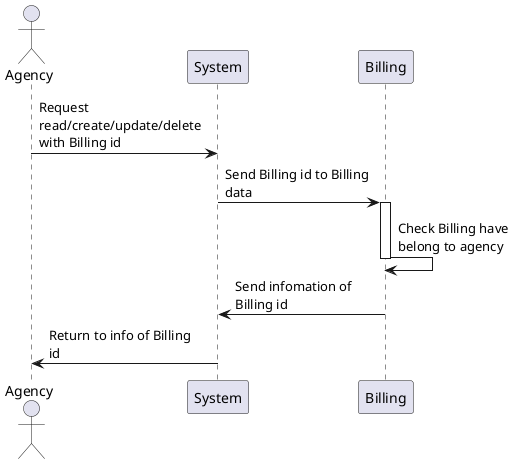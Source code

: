 @startuml

skinparam maxmessagesize 150

Actor Agency
participant System
participant Billing

Agency -> System  : Request read/create/update/delete with Billing id

System -> Billing: Send Billing id to Billing data

activate Billing
Billing -> Billing: Check Billing have belong to agency
deactivate Billing

Billing-> System: Send infomation of Billing id

System -> Agency: Return to info of Billing id

@enduml